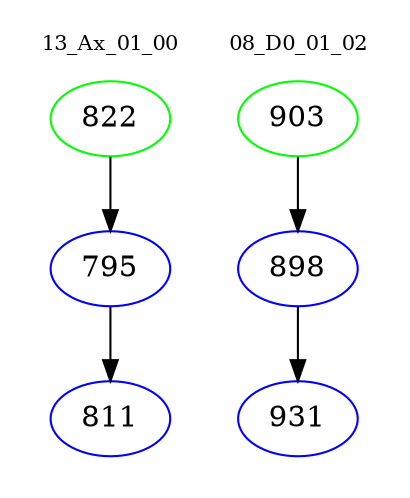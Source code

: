 digraph{
subgraph cluster_0 {
color = white
label = "13_Ax_01_00";
fontsize=10;
T0_822 [label="822", color="green"]
T0_822 -> T0_795 [color="black"]
T0_795 [label="795", color="blue"]
T0_795 -> T0_811 [color="black"]
T0_811 [label="811", color="blue"]
}
subgraph cluster_1 {
color = white
label = "08_D0_01_02";
fontsize=10;
T1_903 [label="903", color="green"]
T1_903 -> T1_898 [color="black"]
T1_898 [label="898", color="blue"]
T1_898 -> T1_931 [color="black"]
T1_931 [label="931", color="blue"]
}
}
